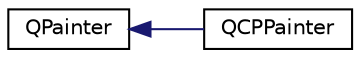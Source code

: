 digraph "Graphical Class Hierarchy"
{
 // LATEX_PDF_SIZE
  edge [fontname="Helvetica",fontsize="10",labelfontname="Helvetica",labelfontsize="10"];
  node [fontname="Helvetica",fontsize="10",shape=record];
  rankdir="LR";
  Node0 [label="QPainter",height=0.2,width=0.4,color="black", fillcolor="white", style="filled",URL="$classQPainter.html",tooltip=" "];
  Node0 -> Node1 [dir="back",color="midnightblue",fontsize="10",style="solid",fontname="Helvetica"];
  Node1 [label="QCPPainter",height=0.2,width=0.4,color="black", fillcolor="white", style="filled",URL="$classQCPPainter.html",tooltip="QPainter subclass used internally."];
}
